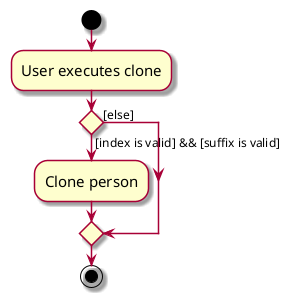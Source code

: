 @startuml
skin rose
skinparam ActivityFontSize 15
skinparam ArrowFontSize 12
start
:User executes clone;

'Since the beta syntax does not support placing the condition outside the
'diamond we place it as the true branch instead.

if () then ([index is valid] && [suffix is valid])
    :Clone person;
else ([else])
endif
stop
@enduml
